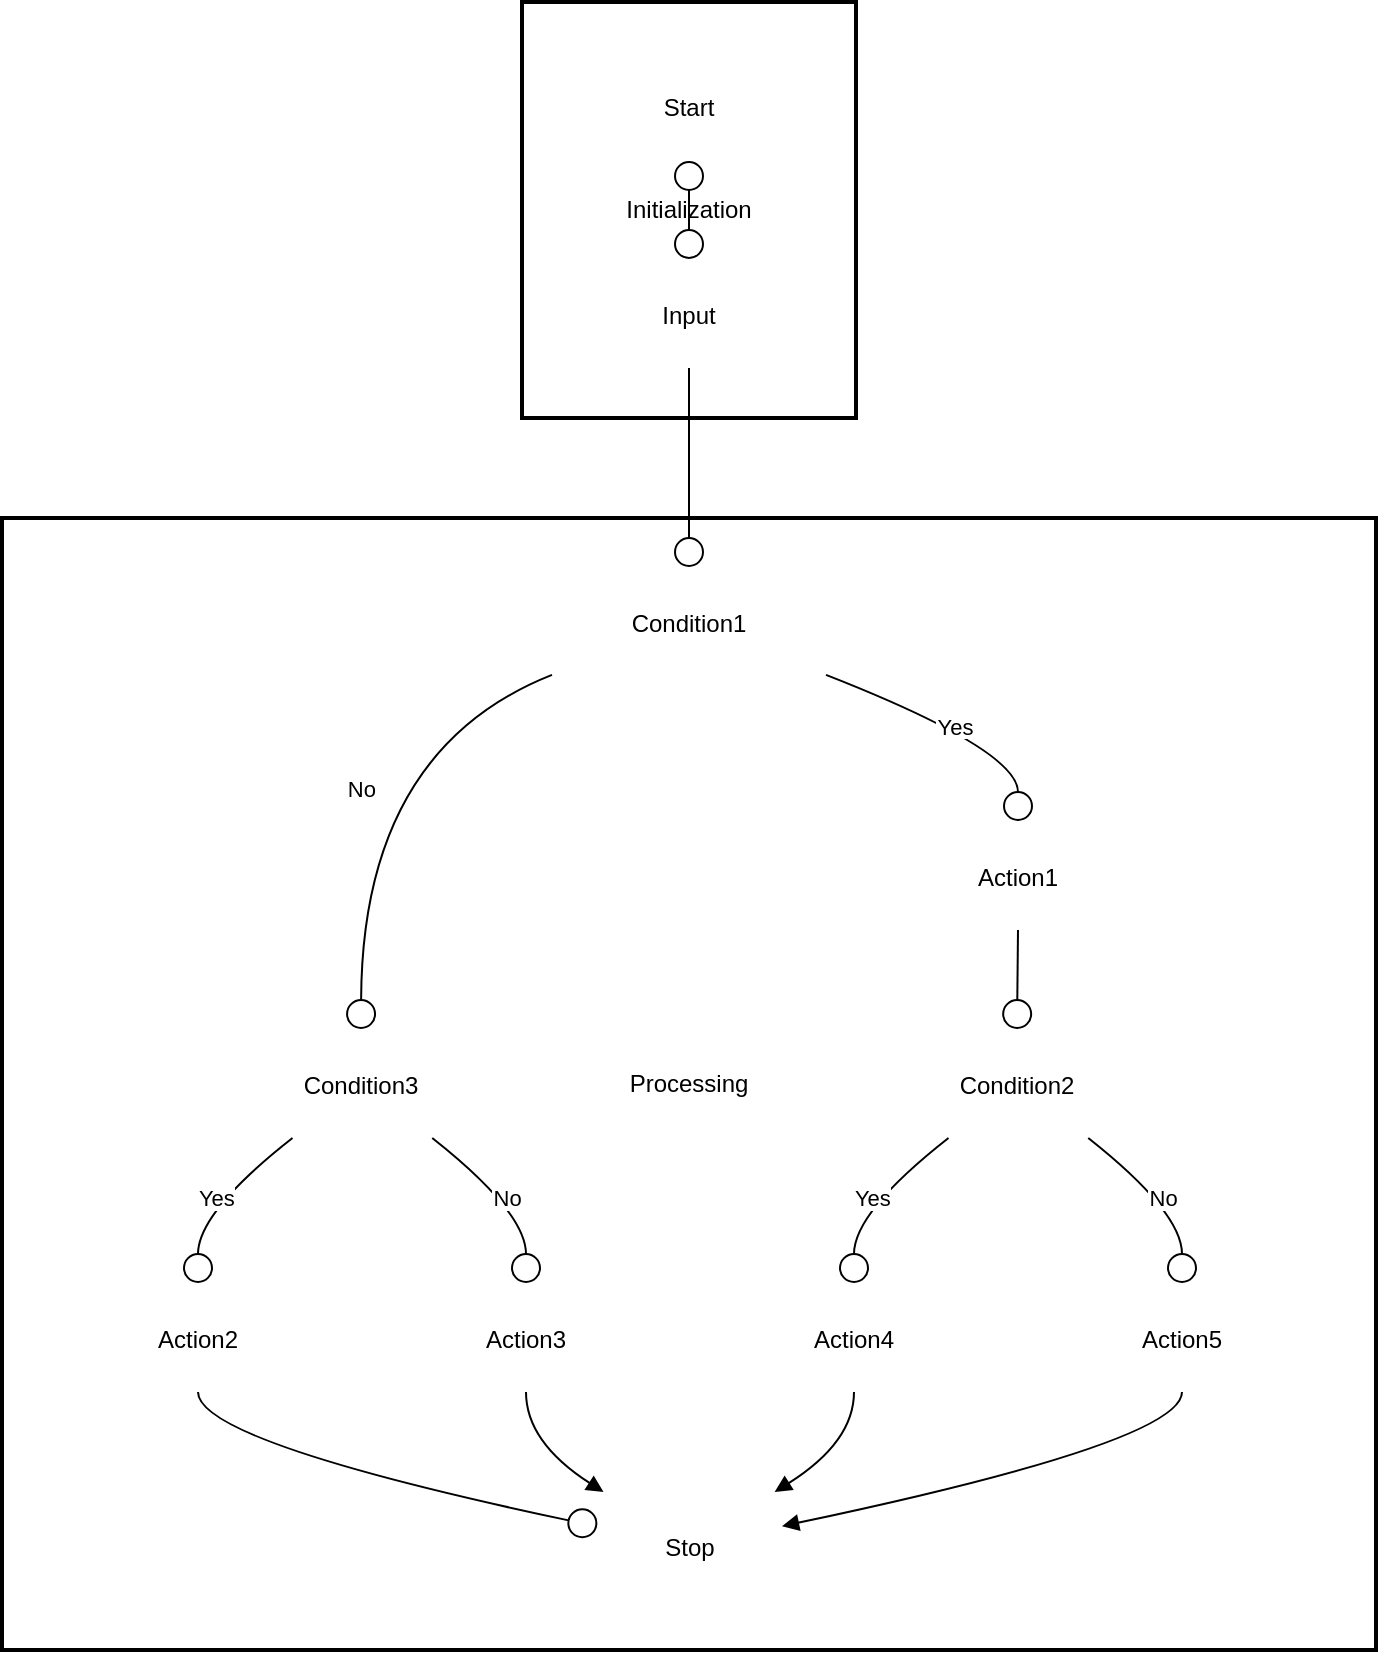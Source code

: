 <mxfile version="26.0.2">
  <diagram name="Página-1" id="MbUomn3QCxPiJ7kJ7tGp">
    <mxGraphModel>
      <root>
        <mxCell id="0" />
        <mxCell id="1" parent="0" />
        <mxCell id="2" value="Processing" style="whiteSpace=wrap;strokeWidth=2;" vertex="1" parent="1">
          <mxGeometry x="8" y="266" width="687" height="566" as="geometry" />
        </mxCell>
        <mxCell id="3" value="Initialization" style="whiteSpace=wrap;strokeWidth=2;" vertex="1" parent="1">
          <mxGeometry x="268" y="8" width="167" height="208" as="geometry" />
        </mxCell>
        <mxCell id="4" value="Start" style="fillColor=none;strokeColor=none;" vertex="1" parent="1">
          <mxGeometry x="304" y="33" width="95" height="54" as="geometry" />
        </mxCell>
        <mxCell id="5" value="Input" style="fillColor=none;strokeColor=none;" vertex="1" parent="1">
          <mxGeometry x="303" y="137" width="97" height="54" as="geometry" />
        </mxCell>
        <mxCell id="6" value="Condition1" style="fillColor=none;strokeColor=none;" vertex="1" parent="1">
          <mxGeometry x="283" y="291" width="137" height="54" as="geometry" />
        </mxCell>
        <mxCell id="7" value="Action1" style="fillColor=none;strokeColor=none;" vertex="1" parent="1">
          <mxGeometry x="459" y="418" width="114" height="54" as="geometry" />
        </mxCell>
        <mxCell id="8" value="Condition2" style="fillColor=none;strokeColor=none;" vertex="1" parent="1">
          <mxGeometry x="447" y="522" width="137" height="54" as="geometry" />
        </mxCell>
        <mxCell id="9" value="Condition3" style="fillColor=none;strokeColor=none;" vertex="1" parent="1">
          <mxGeometry x="119" y="522" width="137" height="54" as="geometry" />
        </mxCell>
        <mxCell id="10" value="Action2" style="fillColor=none;strokeColor=none;" vertex="1" parent="1">
          <mxGeometry x="49" y="649" width="114" height="54" as="geometry" />
        </mxCell>
        <mxCell id="11" value="Stop" style="fillColor=none;strokeColor=none;" vertex="1" parent="1">
          <mxGeometry x="306" y="753" width="92" height="54" as="geometry" />
        </mxCell>
        <mxCell id="12" value="Action3" style="fillColor=none;strokeColor=none;" vertex="1" parent="1">
          <mxGeometry x="213" y="649" width="114" height="54" as="geometry" />
        </mxCell>
        <mxCell id="13" value="Action4" style="fillColor=none;strokeColor=none;" vertex="1" parent="1">
          <mxGeometry x="377" y="649" width="114" height="54" as="geometry" />
        </mxCell>
        <mxCell id="14" value="Action5" style="fillColor=none;strokeColor=none;" vertex="1" parent="1">
          <mxGeometry x="541" y="649" width="114" height="54" as="geometry" />
        </mxCell>
        <mxCell id="15" value="" style="curved=1;startArrow=circle;startFill=0;endArrow=circle;endFill=0;exitX=0.5;exitY=1;entryX=0.5;entryY=0;" edge="1" parent="1" source="4" target="5">
          <mxGeometry relative="1" as="geometry">
            <Array as="points" />
          </mxGeometry>
        </mxCell>
        <mxCell id="16" value="" style="curved=1;startArrow=none;endArrow=circle;endFill=0;exitX=0.5;exitY=1;entryX=0.5;entryY=0;" edge="1" parent="1" source="5" target="6">
          <mxGeometry relative="1" as="geometry">
            <Array as="points" />
          </mxGeometry>
        </mxCell>
        <mxCell id="17" value="Yes" style="curved=1;startArrow=none;endArrow=circle;endFill=0;exitX=1;exitY=0.99;entryX=0.5;entryY=0;" edge="1" parent="1" source="6" target="7">
          <mxGeometry relative="1" as="geometry">
            <Array as="points">
              <mxPoint x="516" y="382" />
            </Array>
          </mxGeometry>
        </mxCell>
        <mxCell id="18" value="" style="curved=1;startArrow=none;endArrow=circle;endFill=0;exitX=0.5;exitY=1;entryX=0.5;entryY=0;" edge="1" parent="1" source="7" target="8">
          <mxGeometry relative="1" as="geometry">
            <Array as="points" />
          </mxGeometry>
        </mxCell>
        <mxCell id="19" value="No" style="curved=1;startArrow=none;endArrow=circle;endFill=0;exitX=0;exitY=0.99;entryX=0.5;entryY=0;" edge="1" parent="1" source="6" target="9">
          <mxGeometry relative="1" as="geometry">
            <Array as="points">
              <mxPoint x="188" y="382" />
            </Array>
          </mxGeometry>
        </mxCell>
        <mxCell id="20" value="Yes" style="curved=1;startArrow=none;endArrow=circle;endFill=0;exitX=0.25;exitY=1;entryX=0.5;entryY=0;" edge="1" parent="1" source="9" target="10">
          <mxGeometry relative="1" as="geometry">
            <Array as="points">
              <mxPoint x="106" y="613" />
            </Array>
          </mxGeometry>
        </mxCell>
        <mxCell id="21" value="" style="curved=1;startArrow=none;endArrow=circle;endFill=0;exitX=0.5;exitY=1;entryX=0;entryY=0.32;" edge="1" parent="1" source="10" target="11">
          <mxGeometry relative="1" as="geometry">
            <Array as="points">
              <mxPoint x="106" y="728" />
            </Array>
          </mxGeometry>
        </mxCell>
        <mxCell id="22" value="No" style="curved=1;startArrow=none;endArrow=circle;endFill=0;exitX=0.76;exitY=1;entryX=0.5;entryY=0;" edge="1" parent="1" source="9" target="12">
          <mxGeometry relative="1" as="geometry">
            <Array as="points">
              <mxPoint x="270" y="613" />
            </Array>
          </mxGeometry>
        </mxCell>
        <mxCell id="23" value="" style="curved=1;startArrow=none;endArrow=block;exitX=0.5;exitY=1;entryX=0.03;entryY=0;" edge="1" parent="1" source="12" target="11">
          <mxGeometry relative="1" as="geometry">
            <Array as="points">
              <mxPoint x="270" y="728" />
            </Array>
          </mxGeometry>
        </mxCell>
        <mxCell id="24" value="Yes" style="curved=1;startArrow=none;endArrow=circle;endFill=0;exitX=0.25;exitY=1;entryX=0.5;entryY=0;" edge="1" parent="1" source="8" target="13">
          <mxGeometry relative="1" as="geometry">
            <Array as="points">
              <mxPoint x="434" y="613" />
            </Array>
          </mxGeometry>
        </mxCell>
        <mxCell id="25" value="" style="curved=1;startArrow=none;endArrow=block;exitX=0.5;exitY=1;entryX=0.96;entryY=0;" edge="1" parent="1" source="13" target="11">
          <mxGeometry relative="1" as="geometry">
            <Array as="points">
              <mxPoint x="434" y="728" />
            </Array>
          </mxGeometry>
        </mxCell>
        <mxCell id="26" value="No" style="curved=1;startArrow=none;endArrow=circle;endFill=0;exitX=0.76;exitY=1;entryX=0.5;entryY=0;" edge="1" parent="1" source="8" target="14">
          <mxGeometry relative="1" as="geometry">
            <Array as="points">
              <mxPoint x="598" y="613" />
            </Array>
          </mxGeometry>
        </mxCell>
        <mxCell id="27" value="" style="curved=1;startArrow=none;endArrow=block;exitX=0.5;exitY=1;entryX=0.99;entryY=0.32;" edge="1" parent="1" source="14" target="11">
          <mxGeometry relative="1" as="geometry">
            <Array as="points">
              <mxPoint x="598" y="728" />
            </Array>
          </mxGeometry>
        </mxCell>
      </root>
    </mxGraphModel>
  </diagram>
</mxfile>
